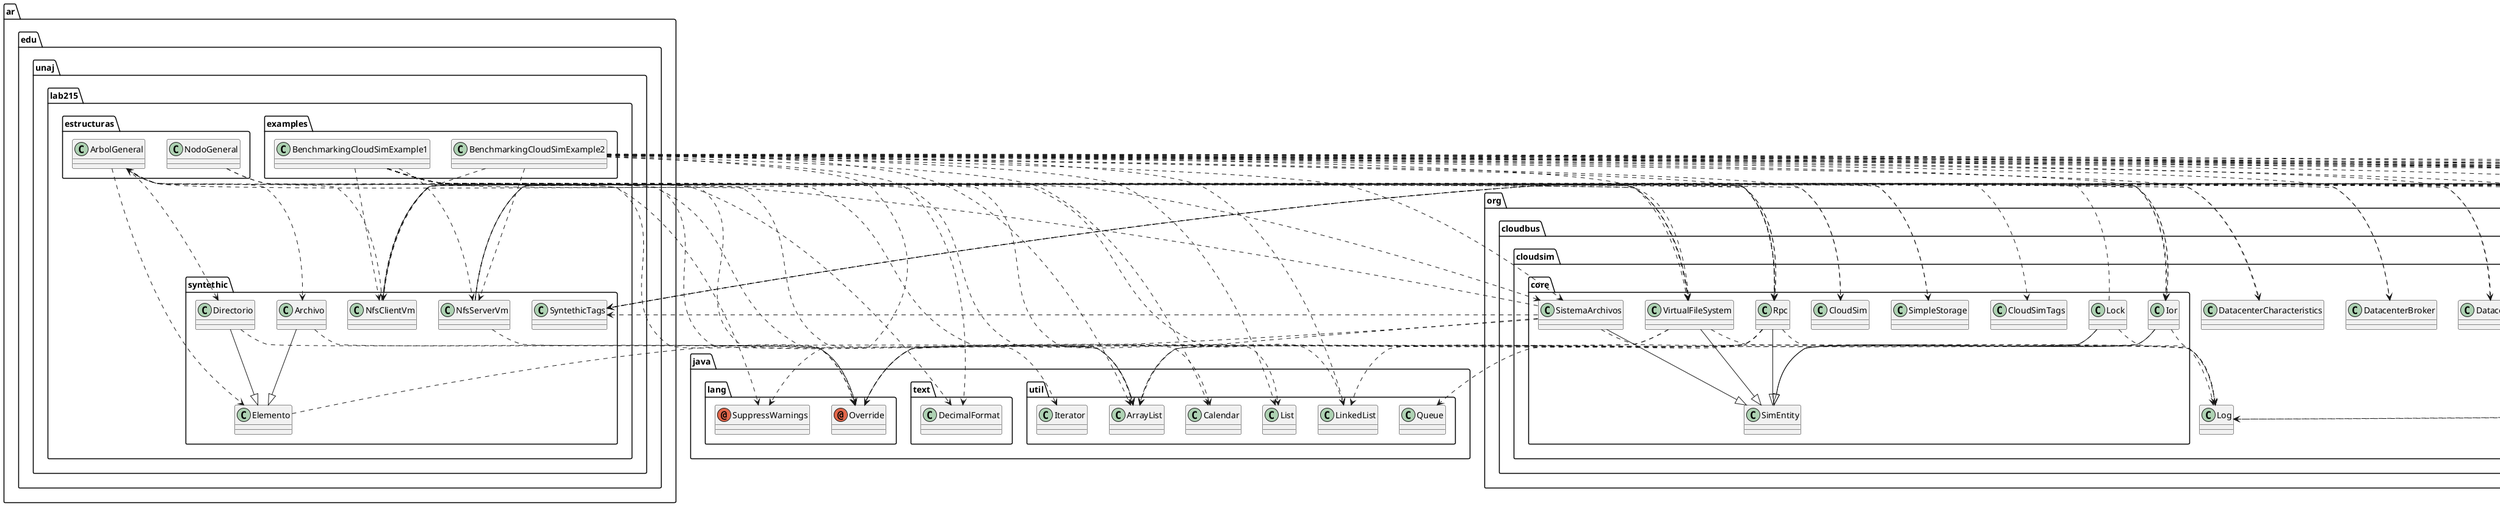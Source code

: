 @startuml
annotation java.lang.Override
annotation java.lang.SuppressWarnings
class ar.edu.unaj.lab215.estructuras.ArbolGeneral
class ar.edu.unaj.lab215.estructuras.NodoGeneral
class ar.edu.unaj.lab215.examples.BenchmarkingCloudSimExample1
class ar.edu.unaj.lab215.examples.BenchmarkingCloudSimExample2
class ar.edu.unaj.lab215.syntethic.Archivo
class ar.edu.unaj.lab215.syntethic.Directorio
class ar.edu.unaj.lab215.syntethic.Elemento
class ar.edu.unaj.lab215.syntethic.NfsClientVm
class ar.edu.unaj.lab215.syntethic.NfsServerVm
class ar.edu.unaj.lab215.syntethic.SyntethicTags
class java.text.DecimalFormat
class java.util.ArrayList
class java.util.Calendar
class java.util.Iterator
class java.util.LinkedList
class java.util.List
class java.util.Queue
class org.cloudbus.cloudsim.Cloudlet
class org.cloudbus.cloudsim.CloudletScheduler
class org.cloudbus.cloudsim.CloudletSchedulerTimeShared
class org.cloudbus.cloudsim.Datacenter
class org.cloudbus.cloudsim.DatacenterBroker
class org.cloudbus.cloudsim.DatacenterCharacteristics
class org.cloudbus.cloudsim.Host
class org.cloudbus.cloudsim.Log
class org.cloudbus.cloudsim.Pe
class org.cloudbus.cloudsim.Storage
class org.cloudbus.cloudsim.UtilizationModel
class org.cloudbus.cloudsim.UtilizationModelFull
class org.cloudbus.cloudsim.Vm
class org.cloudbus.cloudsim.VmAllocationPolicySimple
class org.cloudbus.cloudsim.VmSchedulerTimeShared
class org.cloudbus.cloudsim.core.CloudSim
class org.cloudbus.cloudsim.core.CloudSimTags
class org.cloudbus.cloudsim.core.Ior
class org.cloudbus.cloudsim.core.Lock
class org.cloudbus.cloudsim.core.Rpc
class org.cloudbus.cloudsim.core.SimEntity
class org.cloudbus.cloudsim.core.SimpleStorage
class org.cloudbus.cloudsim.core.SistemaArchivos
class org.cloudbus.cloudsim.core.VirtualFileSystem
class org.cloudbus.cloudsim.provisioners.BwProvisionerSimple
class org.cloudbus.cloudsim.provisioners.PeProvisionerSimple
class org.cloudbus.cloudsim.provisioners.RamProvisionerSimple
ar.edu.unaj.lab215.estructuras.ArbolGeneral ..> java.lang.Override
ar.edu.unaj.lab215.estructuras.ArbolGeneral ..> ar.edu.unaj.lab215.syntethic.Archivo
ar.edu.unaj.lab215.estructuras.ArbolGeneral ..> ar.edu.unaj.lab215.syntethic.Directorio
ar.edu.unaj.lab215.estructuras.ArbolGeneral ..> ar.edu.unaj.lab215.syntethic.Elemento
ar.edu.unaj.lab215.estructuras.ArbolGeneral ..> java.util.ArrayList
ar.edu.unaj.lab215.estructuras.ArbolGeneral ..> java.util.Iterator
ar.edu.unaj.lab215.estructuras.NodoGeneral ..> java.lang.Override
ar.edu.unaj.lab215.estructuras.NodoGeneral ..> java.util.ArrayList
ar.edu.unaj.lab215.examples.BenchmarkingCloudSimExample1 ..> java.lang.SuppressWarnings
ar.edu.unaj.lab215.examples.BenchmarkingCloudSimExample1 ..> ar.edu.unaj.lab215.syntethic.NfsClientVm
ar.edu.unaj.lab215.examples.BenchmarkingCloudSimExample1 ..> ar.edu.unaj.lab215.syntethic.NfsServerVm
ar.edu.unaj.lab215.examples.BenchmarkingCloudSimExample1 ..> java.text.DecimalFormat
ar.edu.unaj.lab215.examples.BenchmarkingCloudSimExample1 ..> java.util.ArrayList
ar.edu.unaj.lab215.examples.BenchmarkingCloudSimExample1 ..> java.util.Calendar
ar.edu.unaj.lab215.examples.BenchmarkingCloudSimExample1 ..> java.util.LinkedList
ar.edu.unaj.lab215.examples.BenchmarkingCloudSimExample1 ..> java.util.List
ar.edu.unaj.lab215.examples.BenchmarkingCloudSimExample1 ..> org.cloudbus.cloudsim.Cloudlet
ar.edu.unaj.lab215.examples.BenchmarkingCloudSimExample1 ..> org.cloudbus.cloudsim.CloudletSchedulerTimeShared
ar.edu.unaj.lab215.examples.BenchmarkingCloudSimExample1 ..> org.cloudbus.cloudsim.Datacenter
ar.edu.unaj.lab215.examples.BenchmarkingCloudSimExample1 ..> org.cloudbus.cloudsim.DatacenterBroker
ar.edu.unaj.lab215.examples.BenchmarkingCloudSimExample1 ..> org.cloudbus.cloudsim.DatacenterCharacteristics
ar.edu.unaj.lab215.examples.BenchmarkingCloudSimExample1 ..> org.cloudbus.cloudsim.Host
ar.edu.unaj.lab215.examples.BenchmarkingCloudSimExample1 ..> org.cloudbus.cloudsim.Log
ar.edu.unaj.lab215.examples.BenchmarkingCloudSimExample1 ..> org.cloudbus.cloudsim.Pe
ar.edu.unaj.lab215.examples.BenchmarkingCloudSimExample1 ..> org.cloudbus.cloudsim.Storage
ar.edu.unaj.lab215.examples.BenchmarkingCloudSimExample1 ..> org.cloudbus.cloudsim.UtilizationModel
ar.edu.unaj.lab215.examples.BenchmarkingCloudSimExample1 ..> org.cloudbus.cloudsim.UtilizationModelFull
ar.edu.unaj.lab215.examples.BenchmarkingCloudSimExample1 ..> org.cloudbus.cloudsim.Vm
ar.edu.unaj.lab215.examples.BenchmarkingCloudSimExample1 ..> org.cloudbus.cloudsim.VmAllocationPolicySimple
ar.edu.unaj.lab215.examples.BenchmarkingCloudSimExample1 ..> org.cloudbus.cloudsim.VmSchedulerTimeShared
ar.edu.unaj.lab215.examples.BenchmarkingCloudSimExample1 ..> org.cloudbus.cloudsim.core.CloudSim
ar.edu.unaj.lab215.examples.BenchmarkingCloudSimExample1 ..> org.cloudbus.cloudsim.core.Ior
ar.edu.unaj.lab215.examples.BenchmarkingCloudSimExample1 ..> org.cloudbus.cloudsim.core.Rpc
ar.edu.unaj.lab215.examples.BenchmarkingCloudSimExample1 ..> org.cloudbus.cloudsim.core.SistemaArchivos
ar.edu.unaj.lab215.examples.BenchmarkingCloudSimExample1 ..> org.cloudbus.cloudsim.core.VirtualFileSystem
ar.edu.unaj.lab215.examples.BenchmarkingCloudSimExample1 ..> org.cloudbus.cloudsim.provisioners.BwProvisionerSimple
ar.edu.unaj.lab215.examples.BenchmarkingCloudSimExample1 ..> org.cloudbus.cloudsim.provisioners.PeProvisionerSimple
ar.edu.unaj.lab215.examples.BenchmarkingCloudSimExample1 ..> org.cloudbus.cloudsim.provisioners.RamProvisionerSimple
ar.edu.unaj.lab215.examples.BenchmarkingCloudSimExample2 ..> java.lang.SuppressWarnings
ar.edu.unaj.lab215.examples.BenchmarkingCloudSimExample2 ..> ar.edu.unaj.lab215.syntethic.NfsClientVm
ar.edu.unaj.lab215.examples.BenchmarkingCloudSimExample2 ..> ar.edu.unaj.lab215.syntethic.NfsServerVm
ar.edu.unaj.lab215.examples.BenchmarkingCloudSimExample2 ..> java.text.DecimalFormat
ar.edu.unaj.lab215.examples.BenchmarkingCloudSimExample2 ..> java.util.ArrayList
ar.edu.unaj.lab215.examples.BenchmarkingCloudSimExample2 ..> java.util.Calendar
ar.edu.unaj.lab215.examples.BenchmarkingCloudSimExample2 ..> java.util.LinkedList
ar.edu.unaj.lab215.examples.BenchmarkingCloudSimExample2 ..> java.util.List
ar.edu.unaj.lab215.examples.BenchmarkingCloudSimExample2 ..> org.cloudbus.cloudsim.Cloudlet
ar.edu.unaj.lab215.examples.BenchmarkingCloudSimExample2 ..> org.cloudbus.cloudsim.CloudletSchedulerTimeShared
ar.edu.unaj.lab215.examples.BenchmarkingCloudSimExample2 ..> org.cloudbus.cloudsim.Datacenter
ar.edu.unaj.lab215.examples.BenchmarkingCloudSimExample2 ..> org.cloudbus.cloudsim.DatacenterBroker
ar.edu.unaj.lab215.examples.BenchmarkingCloudSimExample2 ..> org.cloudbus.cloudsim.DatacenterCharacteristics
ar.edu.unaj.lab215.examples.BenchmarkingCloudSimExample2 ..> org.cloudbus.cloudsim.Host
ar.edu.unaj.lab215.examples.BenchmarkingCloudSimExample2 ..> org.cloudbus.cloudsim.Log
ar.edu.unaj.lab215.examples.BenchmarkingCloudSimExample2 ..> org.cloudbus.cloudsim.Pe
ar.edu.unaj.lab215.examples.BenchmarkingCloudSimExample2 ..> org.cloudbus.cloudsim.Storage
ar.edu.unaj.lab215.examples.BenchmarkingCloudSimExample2 ..> org.cloudbus.cloudsim.UtilizationModel
ar.edu.unaj.lab215.examples.BenchmarkingCloudSimExample2 ..> org.cloudbus.cloudsim.UtilizationModelFull
ar.edu.unaj.lab215.examples.BenchmarkingCloudSimExample2 ..> org.cloudbus.cloudsim.Vm
ar.edu.unaj.lab215.examples.BenchmarkingCloudSimExample2 ..> org.cloudbus.cloudsim.VmAllocationPolicySimple
ar.edu.unaj.lab215.examples.BenchmarkingCloudSimExample2 ..> org.cloudbus.cloudsim.VmSchedulerTimeShared
ar.edu.unaj.lab215.examples.BenchmarkingCloudSimExample2 ..> org.cloudbus.cloudsim.core.CloudSim
ar.edu.unaj.lab215.examples.BenchmarkingCloudSimExample2 ..> org.cloudbus.cloudsim.core.Ior
ar.edu.unaj.lab215.examples.BenchmarkingCloudSimExample2 ..> org.cloudbus.cloudsim.core.Rpc
ar.edu.unaj.lab215.examples.BenchmarkingCloudSimExample2 ..> org.cloudbus.cloudsim.core.SistemaArchivos
ar.edu.unaj.lab215.examples.BenchmarkingCloudSimExample2 ..> org.cloudbus.cloudsim.core.VirtualFileSystem
ar.edu.unaj.lab215.examples.BenchmarkingCloudSimExample2 ..> org.cloudbus.cloudsim.provisioners.BwProvisionerSimple
ar.edu.unaj.lab215.examples.BenchmarkingCloudSimExample2 ..> org.cloudbus.cloudsim.provisioners.PeProvisionerSimple
ar.edu.unaj.lab215.examples.BenchmarkingCloudSimExample2 ..> org.cloudbus.cloudsim.provisioners.RamProvisionerSimple
ar.edu.unaj.lab215.syntethic.Archivo ..> java.lang.Override
ar.edu.unaj.lab215.syntethic.Archivo --|> ar.edu.unaj.lab215.syntethic.Elemento
ar.edu.unaj.lab215.syntethic.Directorio ..> java.lang.Override
ar.edu.unaj.lab215.syntethic.Directorio --|> ar.edu.unaj.lab215.syntethic.Elemento
ar.edu.unaj.lab215.syntethic.Elemento ..> java.lang.Override
ar.edu.unaj.lab215.syntethic.NfsClientVm ..> ar.edu.unaj.lab215.estructuras.ArbolGeneral
ar.edu.unaj.lab215.syntethic.NfsClientVm ..> org.cloudbus.cloudsim.CloudletScheduler
ar.edu.unaj.lab215.syntethic.NfsClientVm --|> org.cloudbus.cloudsim.Vm
ar.edu.unaj.lab215.syntethic.NfsClientVm ..> org.cloudbus.cloudsim.core.Ior
ar.edu.unaj.lab215.syntethic.NfsClientVm ..> org.cloudbus.cloudsim.core.Rpc
ar.edu.unaj.lab215.syntethic.NfsClientVm ..> org.cloudbus.cloudsim.core.SimpleStorage
ar.edu.unaj.lab215.syntethic.NfsClientVm ..> org.cloudbus.cloudsim.core.VirtualFileSystem
ar.edu.unaj.lab215.syntethic.NfsServerVm ..> java.util.ArrayList
ar.edu.unaj.lab215.syntethic.NfsServerVm ..> org.cloudbus.cloudsim.CloudletScheduler
ar.edu.unaj.lab215.syntethic.NfsServerVm --|> org.cloudbus.cloudsim.Vm
ar.edu.unaj.lab215.syntethic.NfsServerVm ..> org.cloudbus.cloudsim.core.Rpc
ar.edu.unaj.lab215.syntethic.NfsServerVm ..> org.cloudbus.cloudsim.core.SimpleStorage
ar.edu.unaj.lab215.syntethic.SyntethicTags ..> org.cloudbus.cloudsim.core.CloudSimTags
org.cloudbus.cloudsim.core.Ior ..> java.lang.Override
org.cloudbus.cloudsim.core.Ior ..> ar.edu.unaj.lab215.syntethic.SyntethicTags
org.cloudbus.cloudsim.core.Ior ..> org.cloudbus.cloudsim.Log
org.cloudbus.cloudsim.core.Ior --|> org.cloudbus.cloudsim.core.SimEntity
org.cloudbus.cloudsim.core.Lock ..> java.lang.Override
org.cloudbus.cloudsim.core.Lock ..> ar.edu.unaj.lab215.syntethic.SyntethicTags
org.cloudbus.cloudsim.core.Lock ..> org.cloudbus.cloudsim.Log
org.cloudbus.cloudsim.core.Lock --|> org.cloudbus.cloudsim.core.SimEntity
org.cloudbus.cloudsim.core.Rpc ..> java.lang.Override
org.cloudbus.cloudsim.core.Rpc ..> ar.edu.unaj.lab215.syntethic.NfsClientVm
org.cloudbus.cloudsim.core.Rpc ..> ar.edu.unaj.lab215.syntethic.SyntethicTags
org.cloudbus.cloudsim.core.Rpc ..> java.util.ArrayList
org.cloudbus.cloudsim.core.Rpc ..> java.util.LinkedList
org.cloudbus.cloudsim.core.Rpc ..> java.util.Queue
org.cloudbus.cloudsim.core.Rpc ..> org.cloudbus.cloudsim.Log
org.cloudbus.cloudsim.core.Rpc --|> org.cloudbus.cloudsim.core.SimEntity
org.cloudbus.cloudsim.core.SistemaArchivos ..> java.lang.Override
org.cloudbus.cloudsim.core.SistemaArchivos ..> ar.edu.unaj.lab215.estructuras.ArbolGeneral
org.cloudbus.cloudsim.core.SistemaArchivos ..> ar.edu.unaj.lab215.syntethic.SyntethicTags
org.cloudbus.cloudsim.core.SistemaArchivos ..> java.util.ArrayList
org.cloudbus.cloudsim.core.SistemaArchivos ..> org.cloudbus.cloudsim.Log
org.cloudbus.cloudsim.core.SistemaArchivos --|> org.cloudbus.cloudsim.core.SimEntity
org.cloudbus.cloudsim.core.VirtualFileSystem ..> java.lang.Override
org.cloudbus.cloudsim.core.VirtualFileSystem ..> ar.edu.unaj.lab215.estructuras.ArbolGeneral
org.cloudbus.cloudsim.core.VirtualFileSystem ..> ar.edu.unaj.lab215.syntethic.SyntethicTags
org.cloudbus.cloudsim.core.VirtualFileSystem ..> java.util.ArrayList
org.cloudbus.cloudsim.core.VirtualFileSystem ..> org.cloudbus.cloudsim.Log
org.cloudbus.cloudsim.core.VirtualFileSystem --|> org.cloudbus.cloudsim.core.SimEntity
@enduml